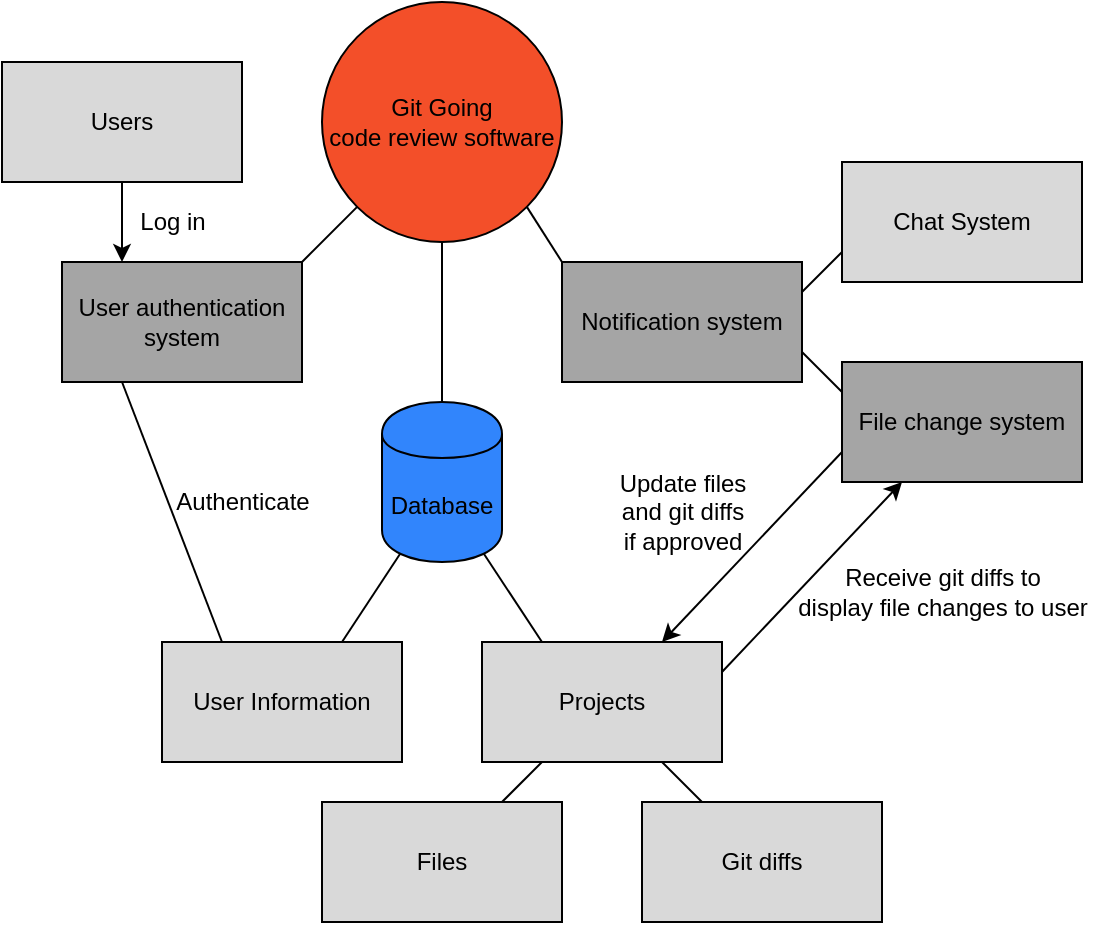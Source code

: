 <mxfile version="13.1.5" type="device"><diagram id="prtHgNgQTEPvFCAcTncT" name="Page-1"><mxGraphModel dx="1292" dy="719" grid="0" gridSize="10" guides="1" tooltips="1" connect="1" arrows="1" fold="1" page="1" pageScale="1" pageWidth="827" pageHeight="1169" background="#FFFFFF" math="0" shadow="0"><root><mxCell id="0"/><mxCell id="1" parent="0"/><mxCell id="iQVz2EOOL_rKCcU4nIK0-3" value="Users" style="rounded=0;whiteSpace=wrap;html=1;fillColor=#D9D9D9;" vertex="1" parent="1"><mxGeometry x="130" y="330" width="120" height="60" as="geometry"/></mxCell><mxCell id="iQVz2EOOL_rKCcU4nIK0-4" value="Database" style="shape=cylinder;whiteSpace=wrap;html=1;boundedLbl=1;backgroundOutline=1;fillColor=#3185FC;" vertex="1" parent="1"><mxGeometry x="320" y="500" width="60" height="80" as="geometry"/></mxCell><mxCell id="iQVz2EOOL_rKCcU4nIK0-6" value="&lt;div&gt;Git Going&lt;br&gt;&lt;/div&gt;&lt;div&gt;code review software&lt;/div&gt;" style="ellipse;whiteSpace=wrap;html=1;aspect=fixed;fillColor=#F34F29;" vertex="1" parent="1"><mxGeometry x="290" y="300" width="120" height="120" as="geometry"/></mxCell><mxCell id="iQVz2EOOL_rKCcU4nIK0-10" value="User Information" style="rounded=0;whiteSpace=wrap;html=1;fillColor=#D9D9D9;" vertex="1" parent="1"><mxGeometry x="210" y="620" width="120" height="60" as="geometry"/></mxCell><mxCell id="iQVz2EOOL_rKCcU4nIK0-18" value="" style="endArrow=none;html=1;entryX=0.5;entryY=1;entryDx=0;entryDy=0;exitX=0.5;exitY=0;exitDx=0;exitDy=0;" edge="1" parent="1" source="iQVz2EOOL_rKCcU4nIK0-4" target="iQVz2EOOL_rKCcU4nIK0-6"><mxGeometry width="50" height="50" relative="1" as="geometry"><mxPoint x="310" y="480" as="sourcePoint"/><mxPoint x="360" y="430" as="targetPoint"/></mxGeometry></mxCell><mxCell id="iQVz2EOOL_rKCcU4nIK0-2" value="Files" style="rounded=0;whiteSpace=wrap;html=1;fillColor=#D9D9D9;" vertex="1" parent="1"><mxGeometry x="290" y="700" width="120" height="60" as="geometry"/></mxCell><mxCell id="iQVz2EOOL_rKCcU4nIK0-9" value="Git diffs" style="rounded=0;whiteSpace=wrap;html=1;fillColor=#D9D9D9;" vertex="1" parent="1"><mxGeometry x="450" y="700" width="120" height="60" as="geometry"/></mxCell><mxCell id="iQVz2EOOL_rKCcU4nIK0-11" value="Projects" style="rounded=0;whiteSpace=wrap;html=1;fillColor=#D9D9D9;" vertex="1" parent="1"><mxGeometry x="370" y="620" width="120" height="60" as="geometry"/></mxCell><mxCell id="iQVz2EOOL_rKCcU4nIK0-12" value="" style="endArrow=none;html=1;entryX=0.25;entryY=1;entryDx=0;entryDy=0;exitX=0.75;exitY=0;exitDx=0;exitDy=0;" edge="1" parent="1" source="iQVz2EOOL_rKCcU4nIK0-2" target="iQVz2EOOL_rKCcU4nIK0-11"><mxGeometry width="50" height="50" relative="1" as="geometry"><mxPoint x="520" y="730" as="sourcePoint"/><mxPoint x="570" y="680" as="targetPoint"/></mxGeometry></mxCell><mxCell id="iQVz2EOOL_rKCcU4nIK0-13" value="" style="endArrow=none;html=1;entryX=0.75;entryY=1;entryDx=0;entryDy=0;exitX=0.25;exitY=0;exitDx=0;exitDy=0;" edge="1" parent="1" source="iQVz2EOOL_rKCcU4nIK0-9" target="iQVz2EOOL_rKCcU4nIK0-11"><mxGeometry width="50" height="50" relative="1" as="geometry"><mxPoint x="520" y="730" as="sourcePoint"/><mxPoint x="570" y="680" as="targetPoint"/></mxGeometry></mxCell><mxCell id="iQVz2EOOL_rKCcU4nIK0-30" value="File change system" style="rounded=0;whiteSpace=wrap;html=1;fillColor=#A5A5A5;" vertex="1" parent="1"><mxGeometry x="550" y="480" width="120" height="60" as="geometry"/></mxCell><mxCell id="iQVz2EOOL_rKCcU4nIK0-31" value="User authentication system" style="rounded=0;whiteSpace=wrap;html=1;fillColor=#A5A5A5;" vertex="1" parent="1"><mxGeometry x="160" y="430" width="120" height="60" as="geometry"/></mxCell><mxCell id="iQVz2EOOL_rKCcU4nIK0-32" value="Notification system" style="rounded=0;whiteSpace=wrap;html=1;fillColor=#A5A5A5;" vertex="1" parent="1"><mxGeometry x="410" y="430" width="120" height="60" as="geometry"/></mxCell><mxCell id="iQVz2EOOL_rKCcU4nIK0-33" value="Chat System" style="rounded=0;whiteSpace=wrap;html=1;fillColor=#D9D9D9;" vertex="1" parent="1"><mxGeometry x="550" y="380" width="120" height="60" as="geometry"/></mxCell><mxCell id="iQVz2EOOL_rKCcU4nIK0-34" value="" style="endArrow=none;html=1;entryX=0.25;entryY=0;entryDx=0;entryDy=0;exitX=0.85;exitY=0.95;exitDx=0;exitDy=0;exitPerimeter=0;" edge="1" parent="1" source="iQVz2EOOL_rKCcU4nIK0-4" target="iQVz2EOOL_rKCcU4nIK0-11"><mxGeometry width="50" height="50" relative="1" as="geometry"><mxPoint x="330" y="570" as="sourcePoint"/><mxPoint x="380" y="520" as="targetPoint"/></mxGeometry></mxCell><mxCell id="iQVz2EOOL_rKCcU4nIK0-35" value="" style="endArrow=none;html=1;entryX=0.75;entryY=0;entryDx=0;entryDy=0;exitX=0.15;exitY=0.95;exitDx=0;exitDy=0;exitPerimeter=0;" edge="1" parent="1" source="iQVz2EOOL_rKCcU4nIK0-4" target="iQVz2EOOL_rKCcU4nIK0-10"><mxGeometry width="50" height="50" relative="1" as="geometry"><mxPoint x="350" y="600" as="sourcePoint"/><mxPoint x="380" y="520" as="targetPoint"/></mxGeometry></mxCell><mxCell id="iQVz2EOOL_rKCcU4nIK0-37" value="" style="endArrow=none;html=1;entryX=0;entryY=0.75;entryDx=0;entryDy=0;exitX=1;exitY=0.25;exitDx=0;exitDy=0;" edge="1" parent="1" source="iQVz2EOOL_rKCcU4nIK0-32" target="iQVz2EOOL_rKCcU4nIK0-33"><mxGeometry width="50" height="50" relative="1" as="geometry"><mxPoint x="480" y="400" as="sourcePoint"/><mxPoint x="530" y="350" as="targetPoint"/></mxGeometry></mxCell><mxCell id="iQVz2EOOL_rKCcU4nIK0-38" value="" style="endArrow=none;html=1;entryX=1;entryY=0.75;entryDx=0;entryDy=0;exitX=0;exitY=0.25;exitDx=0;exitDy=0;" edge="1" parent="1" source="iQVz2EOOL_rKCcU4nIK0-30" target="iQVz2EOOL_rKCcU4nIK0-32"><mxGeometry width="50" height="50" relative="1" as="geometry"><mxPoint x="510" y="590" as="sourcePoint"/><mxPoint x="560" y="540" as="targetPoint"/></mxGeometry></mxCell><mxCell id="iQVz2EOOL_rKCcU4nIK0-41" value="" style="endArrow=none;html=1;entryX=1;entryY=0;entryDx=0;entryDy=0;exitX=0;exitY=1;exitDx=0;exitDy=0;" edge="1" parent="1" source="iQVz2EOOL_rKCcU4nIK0-6" target="iQVz2EOOL_rKCcU4nIK0-31"><mxGeometry width="50" height="50" relative="1" as="geometry"><mxPoint x="360" y="500" as="sourcePoint"/><mxPoint x="410" y="450" as="targetPoint"/></mxGeometry></mxCell><mxCell id="iQVz2EOOL_rKCcU4nIK0-43" value="" style="endArrow=none;html=1;entryX=1;entryY=1;entryDx=0;entryDy=0;exitX=0;exitY=0;exitDx=0;exitDy=0;" edge="1" parent="1" source="iQVz2EOOL_rKCcU4nIK0-32" target="iQVz2EOOL_rKCcU4nIK0-6"><mxGeometry width="50" height="50" relative="1" as="geometry"><mxPoint x="360" y="500" as="sourcePoint"/><mxPoint x="410" y="450" as="targetPoint"/></mxGeometry></mxCell><mxCell id="iQVz2EOOL_rKCcU4nIK0-47" value="" style="endArrow=none;html=1;entryX=0.25;entryY=1;entryDx=0;entryDy=0;exitX=0.25;exitY=0;exitDx=0;exitDy=0;fontFamily=Helvetica;labelBorderColor=none;" edge="1" parent="1" source="iQVz2EOOL_rKCcU4nIK0-10" target="iQVz2EOOL_rKCcU4nIK0-31"><mxGeometry width="50" height="50" relative="1" as="geometry"><mxPoint x="230" y="560" as="sourcePoint"/><mxPoint x="280" y="510" as="targetPoint"/></mxGeometry></mxCell><mxCell id="iQVz2EOOL_rKCcU4nIK0-55" value="Authenticate" style="text;html=1;align=center;verticalAlign=middle;resizable=0;points=[];autosize=1;fontFamily=Helvetica;" vertex="1" parent="1"><mxGeometry x="210" y="540" width="80" height="20" as="geometry"/></mxCell><mxCell id="iQVz2EOOL_rKCcU4nIK0-61" value="&lt;div&gt;Receive git diffs to &lt;br&gt;&lt;/div&gt;&lt;div&gt;display file changes to user&lt;/div&gt;" style="text;html=1;align=center;verticalAlign=middle;resizable=0;points=[];autosize=1;fontFamily=Helvetica;" vertex="1" parent="1"><mxGeometry x="520" y="580" width="160" height="30" as="geometry"/></mxCell><mxCell id="iQVz2EOOL_rKCcU4nIK0-62" value="" style="endArrow=classic;html=1;fontFamily=Helvetica;exitX=1;exitY=0.25;exitDx=0;exitDy=0;entryX=0.25;entryY=1;entryDx=0;entryDy=0;" edge="1" parent="1" source="iQVz2EOOL_rKCcU4nIK0-11" target="iQVz2EOOL_rKCcU4nIK0-30"><mxGeometry width="50" height="50" relative="1" as="geometry"><mxPoint x="550" y="680" as="sourcePoint"/><mxPoint x="600" y="630" as="targetPoint"/></mxGeometry></mxCell><mxCell id="iQVz2EOOL_rKCcU4nIK0-63" value="" style="endArrow=classic;html=1;fontFamily=Helvetica;exitX=0;exitY=0.75;exitDx=0;exitDy=0;entryX=0.75;entryY=0;entryDx=0;entryDy=0;" edge="1" parent="1" source="iQVz2EOOL_rKCcU4nIK0-30" target="iQVz2EOOL_rKCcU4nIK0-11"><mxGeometry width="50" height="50" relative="1" as="geometry"><mxPoint x="460" y="565" as="sourcePoint"/><mxPoint x="510" y="515" as="targetPoint"/></mxGeometry></mxCell><mxCell id="iQVz2EOOL_rKCcU4nIK0-64" value="&lt;div&gt;Update files &lt;br&gt;&lt;/div&gt;&lt;div&gt;and git diffs&lt;/div&gt;&lt;div&gt;if approved&lt;/div&gt;" style="text;html=1;align=center;verticalAlign=middle;resizable=0;points=[];autosize=1;fontFamily=Helvetica;" vertex="1" parent="1"><mxGeometry x="430" y="530" width="80" height="50" as="geometry"/></mxCell><mxCell id="iQVz2EOOL_rKCcU4nIK0-66" value="" style="endArrow=classic;html=1;fontFamily=Helvetica;exitX=0.5;exitY=1;exitDx=0;exitDy=0;entryX=0.25;entryY=0;entryDx=0;entryDy=0;" edge="1" parent="1" source="iQVz2EOOL_rKCcU4nIK0-3" target="iQVz2EOOL_rKCcU4nIK0-31"><mxGeometry width="50" height="50" relative="1" as="geometry"><mxPoint x="80" y="530" as="sourcePoint"/><mxPoint x="130" y="480" as="targetPoint"/></mxGeometry></mxCell><mxCell id="iQVz2EOOL_rKCcU4nIK0-67" value="Log in" style="text;html=1;align=center;verticalAlign=middle;resizable=0;points=[];autosize=1;fontFamily=Helvetica;" vertex="1" parent="1"><mxGeometry x="190" y="400" width="50" height="20" as="geometry"/></mxCell></root></mxGraphModel></diagram></mxfile>